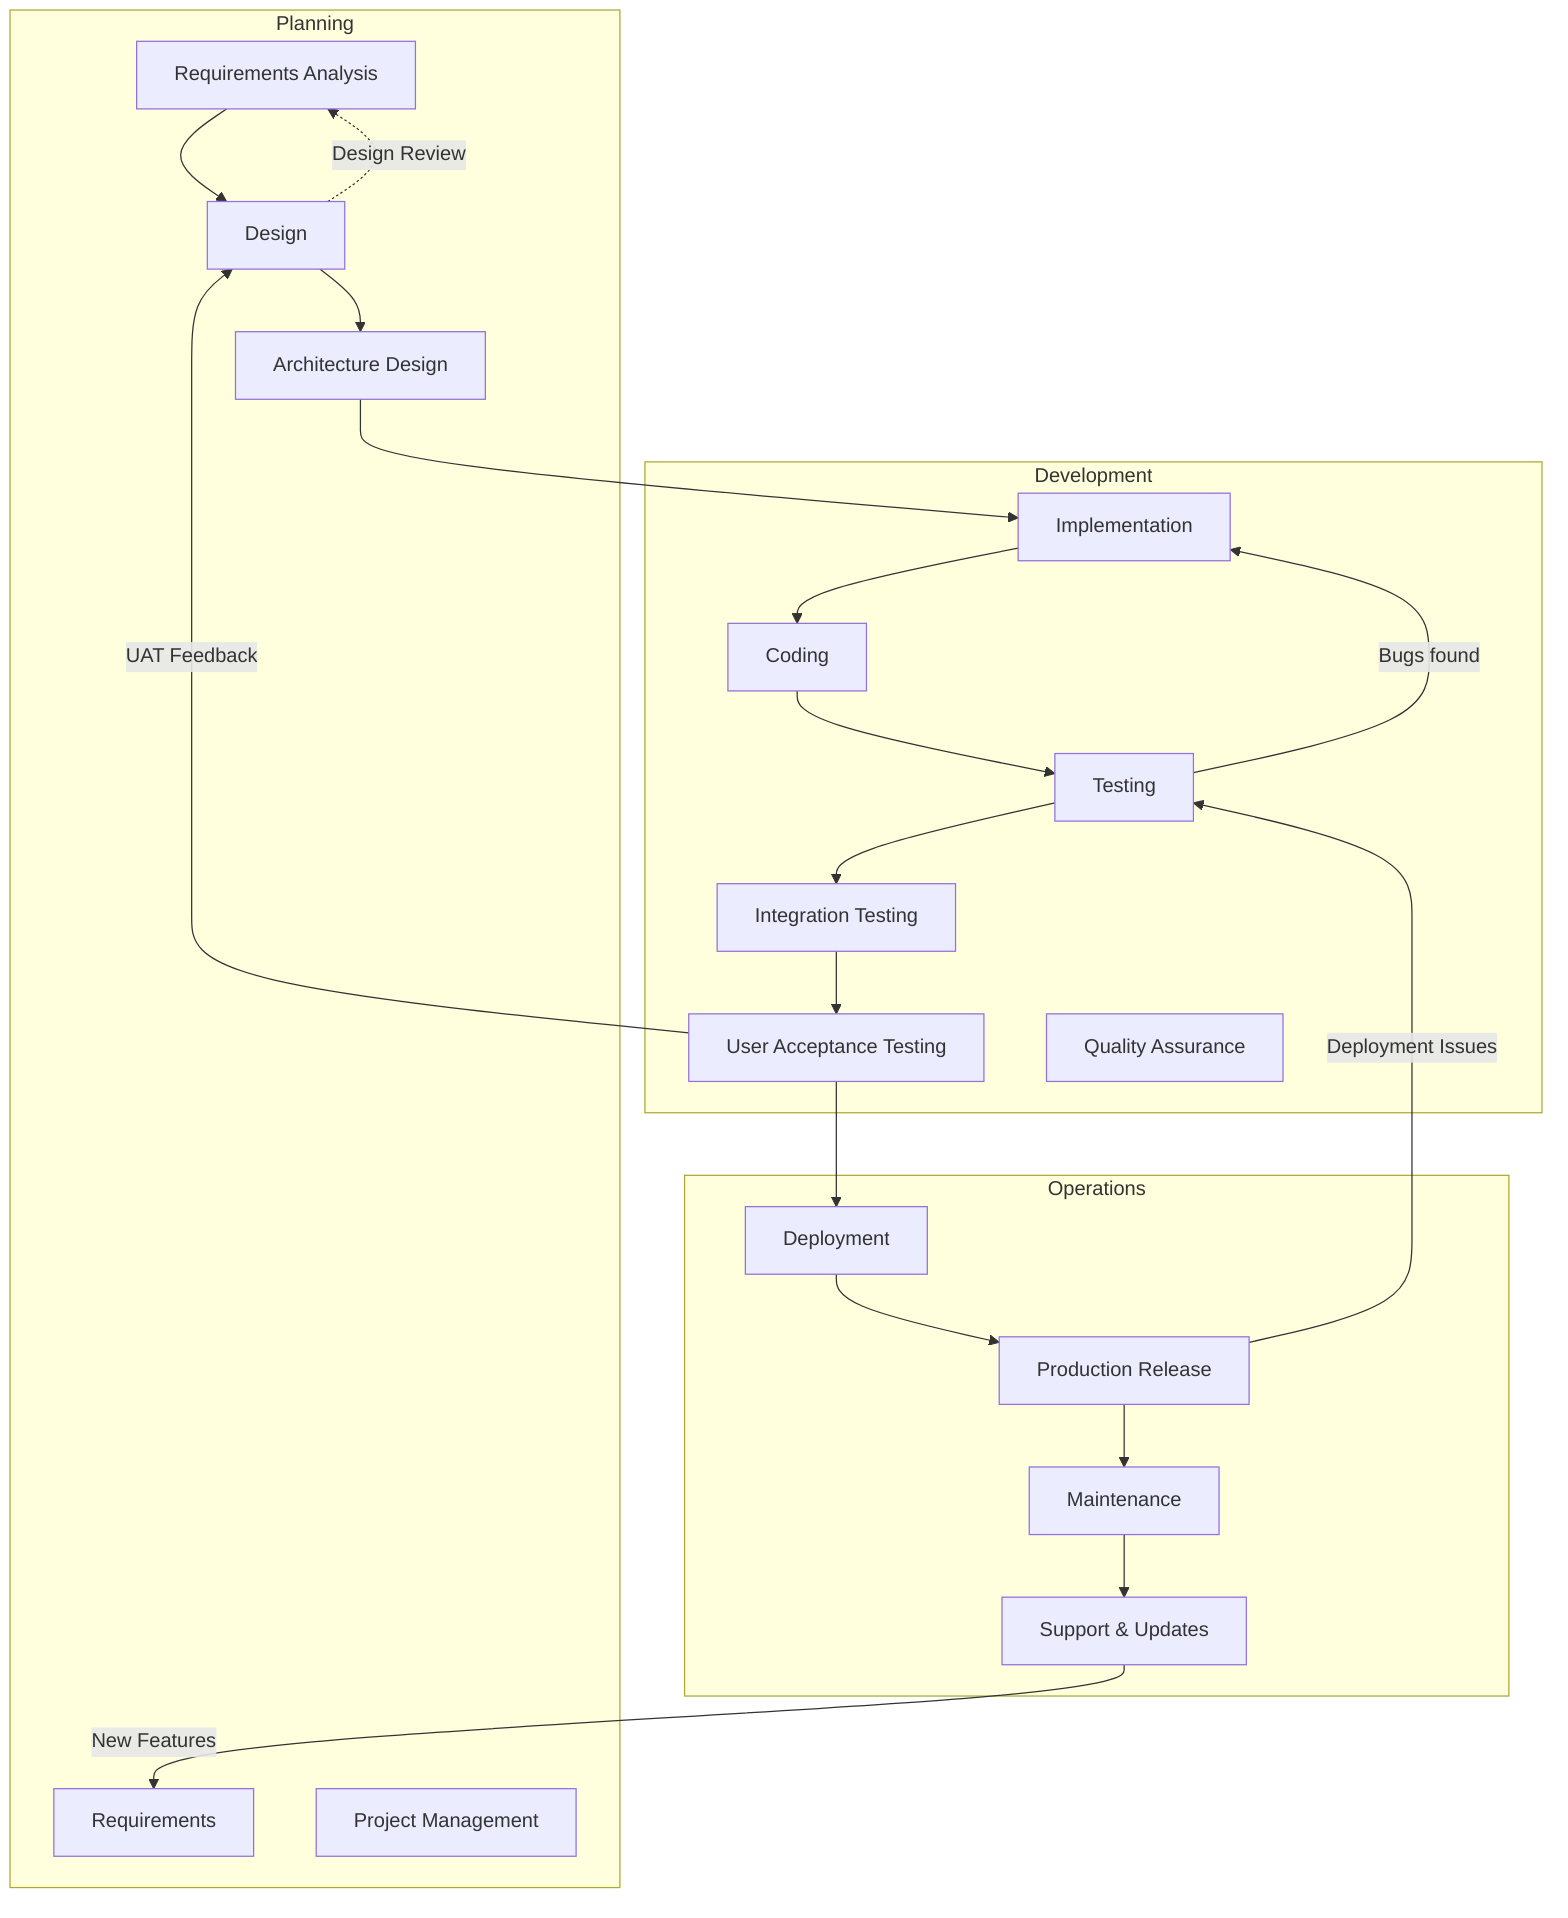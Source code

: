 flowchart TD
    A1[Requirements Analysis]
    A[Requirements]
    B1[Architecture Design]
    B[Design]
    C1[Coding]
    C[Implementation]
    D1[Integration Testing]
    D2[User Acceptance Testing]
    D[Testing]
    E1[Production Release]
    E[Deployment]
    F1[Support & Updates]
    F[Maintenance]
    PM[Project Management]
    QA[Quality Assurance]
    A1 --> B
    B --> B1
    B -.->|Design Review| A1
    B1 --> C
    C --> C1
    C1 --> D
    D --> D1
    D -->|Bugs found| C
    D1 --> D2
    D2 --> E
    D2 -->|UAT Feedback| B
    E --> E1
    E1 --> F
    E1 -->|Deployment Issues| D
    F --> F1
    F1 -->|New Features| A
    subgraph Development
        C
        C1
        D
        D1
        D2
        QA
    end
    subgraph Operations
        E
        E1
        F
        F1
    end
    subgraph Planning
        A
        A1
        B
        B1
        PM
    end